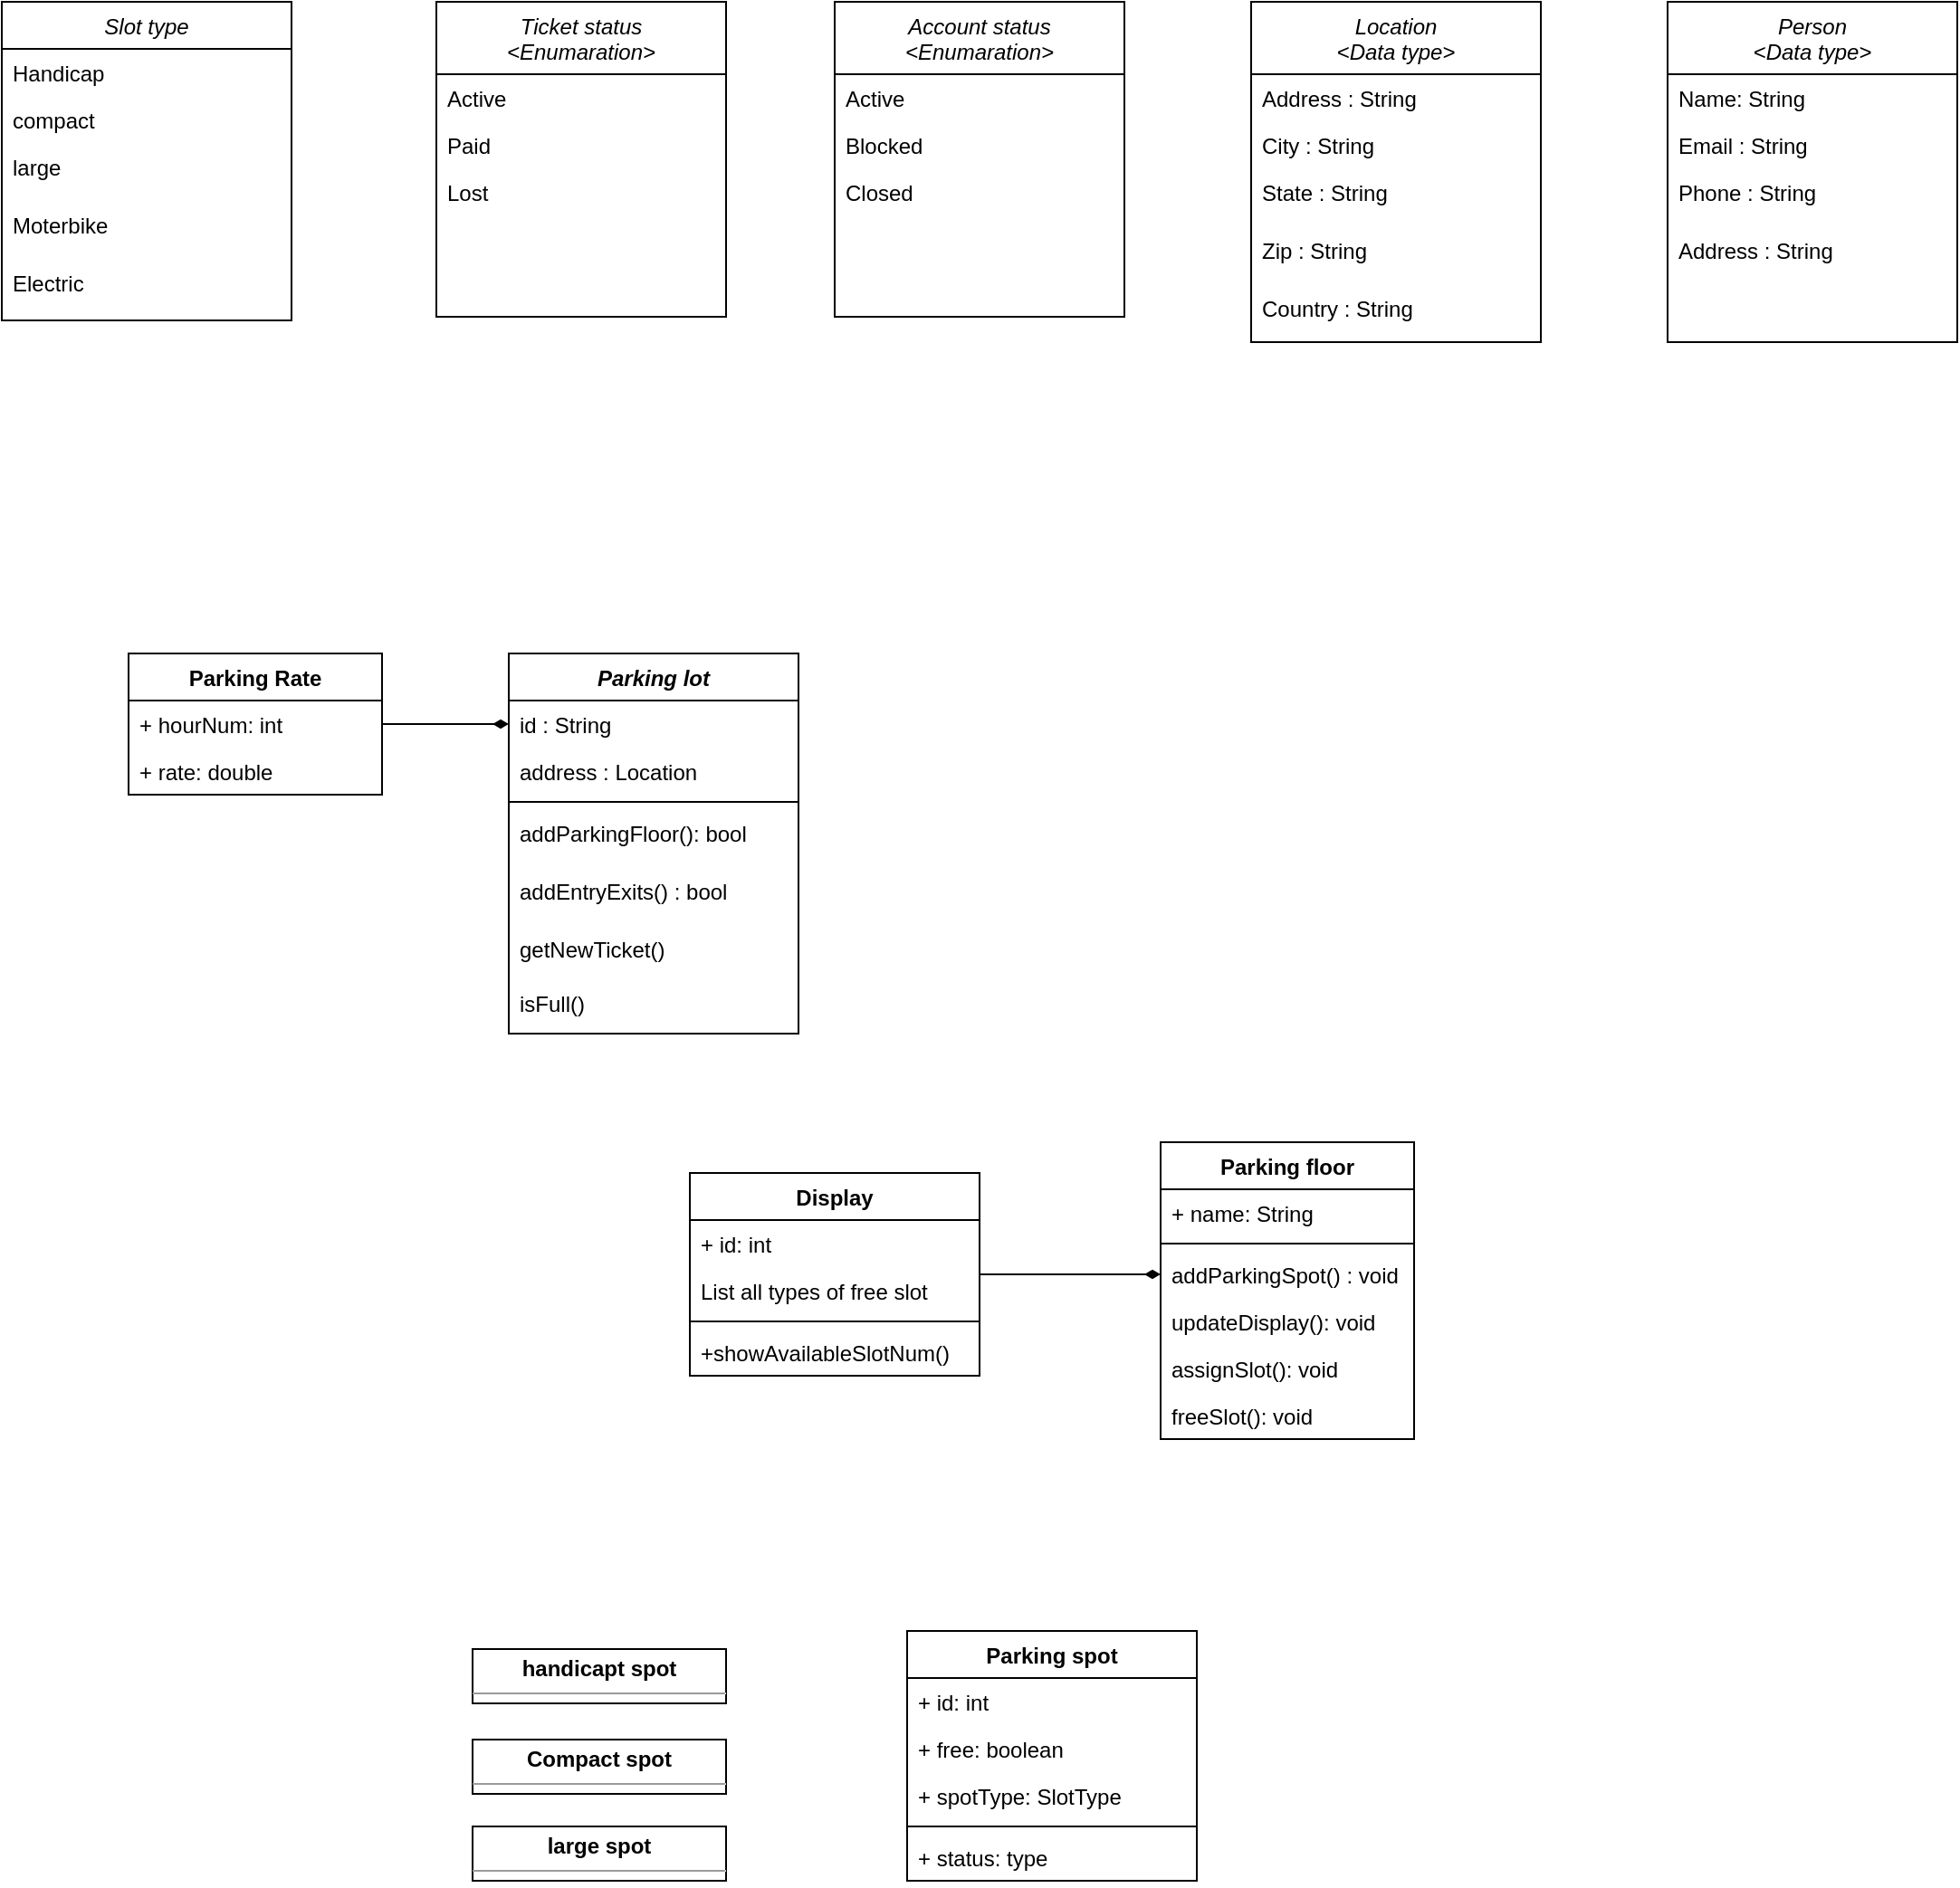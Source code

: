 <mxfile version="14.4.8" type="github">
  <diagram id="C5RBs43oDa-KdzZeNtuy" name="Page-1">
    <mxGraphModel dx="1426" dy="3253" grid="1" gridSize="10" guides="1" tooltips="1" connect="1" arrows="1" fold="1" page="1" pageScale="1" pageWidth="1654" pageHeight="2336" math="0" shadow="0">
      <root>
        <mxCell id="WIyWlLk6GJQsqaUBKTNV-0" />
        <mxCell id="WIyWlLk6GJQsqaUBKTNV-1" parent="WIyWlLk6GJQsqaUBKTNV-0" />
        <mxCell id="zkfFHV4jXpPFQw0GAbJ--0" value="Slot type" style="swimlane;fontStyle=2;align=center;verticalAlign=top;childLayout=stackLayout;horizontal=1;startSize=26;horizontalStack=0;resizeParent=1;resizeLast=0;collapsible=1;marginBottom=0;rounded=0;shadow=0;strokeWidth=1;" parent="WIyWlLk6GJQsqaUBKTNV-1" vertex="1">
          <mxGeometry x="30" y="-30" width="160" height="176" as="geometry">
            <mxRectangle x="230" y="140" width="160" height="26" as="alternateBounds" />
          </mxGeometry>
        </mxCell>
        <mxCell id="zkfFHV4jXpPFQw0GAbJ--1" value="Handicap" style="text;align=left;verticalAlign=top;spacingLeft=4;spacingRight=4;overflow=hidden;rotatable=0;points=[[0,0.5],[1,0.5]];portConstraint=eastwest;" parent="zkfFHV4jXpPFQw0GAbJ--0" vertex="1">
          <mxGeometry y="26" width="160" height="26" as="geometry" />
        </mxCell>
        <mxCell id="zkfFHV4jXpPFQw0GAbJ--2" value="compact" style="text;align=left;verticalAlign=top;spacingLeft=4;spacingRight=4;overflow=hidden;rotatable=0;points=[[0,0.5],[1,0.5]];portConstraint=eastwest;rounded=0;shadow=0;html=0;" parent="zkfFHV4jXpPFQw0GAbJ--0" vertex="1">
          <mxGeometry y="52" width="160" height="26" as="geometry" />
        </mxCell>
        <mxCell id="IZJayk3lvnDu-hb6GBfK-0" value="large" style="text;align=left;verticalAlign=top;spacingLeft=4;spacingRight=4;overflow=hidden;rotatable=0;points=[[0,0.5],[1,0.5]];portConstraint=eastwest;rounded=0;shadow=0;html=0;" parent="zkfFHV4jXpPFQw0GAbJ--0" vertex="1">
          <mxGeometry y="78" width="160" height="32" as="geometry" />
        </mxCell>
        <mxCell id="zkfFHV4jXpPFQw0GAbJ--3" value="Moterbike" style="text;align=left;verticalAlign=top;spacingLeft=4;spacingRight=4;overflow=hidden;rotatable=0;points=[[0,0.5],[1,0.5]];portConstraint=eastwest;rounded=0;shadow=0;html=0;" parent="zkfFHV4jXpPFQw0GAbJ--0" vertex="1">
          <mxGeometry y="110" width="160" height="32" as="geometry" />
        </mxCell>
        <mxCell id="aLDY6bKr768kCVnEgQFR-0" value="Electric" style="text;align=left;verticalAlign=top;spacingLeft=4;spacingRight=4;overflow=hidden;rotatable=0;points=[[0,0.5],[1,0.5]];portConstraint=eastwest;rounded=0;shadow=0;html=0;" vertex="1" parent="zkfFHV4jXpPFQw0GAbJ--0">
          <mxGeometry y="142" width="160" height="32" as="geometry" />
        </mxCell>
        <mxCell id="Fod4XT9fk3nyyHBI4y4Q-15" value="Ticket status&#xa;&lt;Enumaration&gt;" style="swimlane;fontStyle=2;align=center;verticalAlign=top;childLayout=stackLayout;horizontal=1;startSize=40;horizontalStack=0;resizeParent=1;resizeLast=0;collapsible=1;marginBottom=0;rounded=0;shadow=0;strokeWidth=1;" parent="WIyWlLk6GJQsqaUBKTNV-1" vertex="1">
          <mxGeometry x="270" y="-30" width="160" height="174" as="geometry">
            <mxRectangle x="230" y="140" width="160" height="26" as="alternateBounds" />
          </mxGeometry>
        </mxCell>
        <mxCell id="Fod4XT9fk3nyyHBI4y4Q-16" value="Active" style="text;align=left;verticalAlign=top;spacingLeft=4;spacingRight=4;overflow=hidden;rotatable=0;points=[[0,0.5],[1,0.5]];portConstraint=eastwest;" parent="Fod4XT9fk3nyyHBI4y4Q-15" vertex="1">
          <mxGeometry y="40" width="160" height="26" as="geometry" />
        </mxCell>
        <mxCell id="Fod4XT9fk3nyyHBI4y4Q-17" value="Paid" style="text;align=left;verticalAlign=top;spacingLeft=4;spacingRight=4;overflow=hidden;rotatable=0;points=[[0,0.5],[1,0.5]];portConstraint=eastwest;rounded=0;shadow=0;html=0;" parent="Fod4XT9fk3nyyHBI4y4Q-15" vertex="1">
          <mxGeometry y="66" width="160" height="26" as="geometry" />
        </mxCell>
        <mxCell id="Fod4XT9fk3nyyHBI4y4Q-18" value="Lost" style="text;align=left;verticalAlign=top;spacingLeft=4;spacingRight=4;overflow=hidden;rotatable=0;points=[[0,0.5],[1,0.5]];portConstraint=eastwest;rounded=0;shadow=0;html=0;" parent="Fod4XT9fk3nyyHBI4y4Q-15" vertex="1">
          <mxGeometry y="92" width="160" height="32" as="geometry" />
        </mxCell>
        <mxCell id="Fod4XT9fk3nyyHBI4y4Q-20" value="Account status&#xa;&lt;Enumaration&gt;" style="swimlane;fontStyle=2;align=center;verticalAlign=top;childLayout=stackLayout;horizontal=1;startSize=40;horizontalStack=0;resizeParent=1;resizeLast=0;collapsible=1;marginBottom=0;rounded=0;shadow=0;strokeWidth=1;" parent="WIyWlLk6GJQsqaUBKTNV-1" vertex="1">
          <mxGeometry x="490" y="-30" width="160" height="174" as="geometry">
            <mxRectangle x="230" y="140" width="160" height="26" as="alternateBounds" />
          </mxGeometry>
        </mxCell>
        <mxCell id="Fod4XT9fk3nyyHBI4y4Q-21" value="Active" style="text;align=left;verticalAlign=top;spacingLeft=4;spacingRight=4;overflow=hidden;rotatable=0;points=[[0,0.5],[1,0.5]];portConstraint=eastwest;" parent="Fod4XT9fk3nyyHBI4y4Q-20" vertex="1">
          <mxGeometry y="40" width="160" height="26" as="geometry" />
        </mxCell>
        <mxCell id="Fod4XT9fk3nyyHBI4y4Q-22" value="Blocked" style="text;align=left;verticalAlign=top;spacingLeft=4;spacingRight=4;overflow=hidden;rotatable=0;points=[[0,0.5],[1,0.5]];portConstraint=eastwest;rounded=0;shadow=0;html=0;" parent="Fod4XT9fk3nyyHBI4y4Q-20" vertex="1">
          <mxGeometry y="66" width="160" height="26" as="geometry" />
        </mxCell>
        <mxCell id="Fod4XT9fk3nyyHBI4y4Q-23" value="Closed" style="text;align=left;verticalAlign=top;spacingLeft=4;spacingRight=4;overflow=hidden;rotatable=0;points=[[0,0.5],[1,0.5]];portConstraint=eastwest;rounded=0;shadow=0;html=0;" parent="Fod4XT9fk3nyyHBI4y4Q-20" vertex="1">
          <mxGeometry y="92" width="160" height="32" as="geometry" />
        </mxCell>
        <mxCell id="Fod4XT9fk3nyyHBI4y4Q-24" value="Location&#xa;&lt;Data type&gt;" style="swimlane;fontStyle=2;align=center;verticalAlign=top;childLayout=stackLayout;horizontal=1;startSize=40;horizontalStack=0;resizeParent=1;resizeLast=0;collapsible=1;marginBottom=0;rounded=0;shadow=0;strokeWidth=1;" parent="WIyWlLk6GJQsqaUBKTNV-1" vertex="1">
          <mxGeometry x="720" y="-30" width="160" height="188" as="geometry">
            <mxRectangle x="230" y="140" width="160" height="26" as="alternateBounds" />
          </mxGeometry>
        </mxCell>
        <mxCell id="Fod4XT9fk3nyyHBI4y4Q-25" value="Address : String" style="text;align=left;verticalAlign=top;spacingLeft=4;spacingRight=4;overflow=hidden;rotatable=0;points=[[0,0.5],[1,0.5]];portConstraint=eastwest;" parent="Fod4XT9fk3nyyHBI4y4Q-24" vertex="1">
          <mxGeometry y="40" width="160" height="26" as="geometry" />
        </mxCell>
        <mxCell id="Fod4XT9fk3nyyHBI4y4Q-26" value="City : String" style="text;align=left;verticalAlign=top;spacingLeft=4;spacingRight=4;overflow=hidden;rotatable=0;points=[[0,0.5],[1,0.5]];portConstraint=eastwest;rounded=0;shadow=0;html=0;" parent="Fod4XT9fk3nyyHBI4y4Q-24" vertex="1">
          <mxGeometry y="66" width="160" height="26" as="geometry" />
        </mxCell>
        <mxCell id="Fod4XT9fk3nyyHBI4y4Q-27" value="State : String" style="text;align=left;verticalAlign=top;spacingLeft=4;spacingRight=4;overflow=hidden;rotatable=0;points=[[0,0.5],[1,0.5]];portConstraint=eastwest;rounded=0;shadow=0;html=0;" parent="Fod4XT9fk3nyyHBI4y4Q-24" vertex="1">
          <mxGeometry y="92" width="160" height="32" as="geometry" />
        </mxCell>
        <mxCell id="Fod4XT9fk3nyyHBI4y4Q-28" value="Zip : String" style="text;align=left;verticalAlign=top;spacingLeft=4;spacingRight=4;overflow=hidden;rotatable=0;points=[[0,0.5],[1,0.5]];portConstraint=eastwest;rounded=0;shadow=0;html=0;" parent="Fod4XT9fk3nyyHBI4y4Q-24" vertex="1">
          <mxGeometry y="124" width="160" height="32" as="geometry" />
        </mxCell>
        <mxCell id="Fod4XT9fk3nyyHBI4y4Q-29" value="Country : String" style="text;align=left;verticalAlign=top;spacingLeft=4;spacingRight=4;overflow=hidden;rotatable=0;points=[[0,0.5],[1,0.5]];portConstraint=eastwest;rounded=0;shadow=0;html=0;" parent="Fod4XT9fk3nyyHBI4y4Q-24" vertex="1">
          <mxGeometry y="156" width="160" height="32" as="geometry" />
        </mxCell>
        <mxCell id="Fod4XT9fk3nyyHBI4y4Q-30" value="Person&#xa;&lt;Data type&gt;" style="swimlane;fontStyle=2;align=center;verticalAlign=top;childLayout=stackLayout;horizontal=1;startSize=40;horizontalStack=0;resizeParent=1;resizeLast=0;collapsible=1;marginBottom=0;rounded=0;shadow=0;strokeWidth=1;" parent="WIyWlLk6GJQsqaUBKTNV-1" vertex="1">
          <mxGeometry x="950" y="-30" width="160" height="188" as="geometry">
            <mxRectangle x="230" y="140" width="160" height="26" as="alternateBounds" />
          </mxGeometry>
        </mxCell>
        <mxCell id="Fod4XT9fk3nyyHBI4y4Q-31" value="Name: String" style="text;align=left;verticalAlign=top;spacingLeft=4;spacingRight=4;overflow=hidden;rotatable=0;points=[[0,0.5],[1,0.5]];portConstraint=eastwest;" parent="Fod4XT9fk3nyyHBI4y4Q-30" vertex="1">
          <mxGeometry y="40" width="160" height="26" as="geometry" />
        </mxCell>
        <mxCell id="Fod4XT9fk3nyyHBI4y4Q-32" value="Email : String" style="text;align=left;verticalAlign=top;spacingLeft=4;spacingRight=4;overflow=hidden;rotatable=0;points=[[0,0.5],[1,0.5]];portConstraint=eastwest;rounded=0;shadow=0;html=0;" parent="Fod4XT9fk3nyyHBI4y4Q-30" vertex="1">
          <mxGeometry y="66" width="160" height="26" as="geometry" />
        </mxCell>
        <mxCell id="Fod4XT9fk3nyyHBI4y4Q-33" value="Phone : String" style="text;align=left;verticalAlign=top;spacingLeft=4;spacingRight=4;overflow=hidden;rotatable=0;points=[[0,0.5],[1,0.5]];portConstraint=eastwest;rounded=0;shadow=0;html=0;" parent="Fod4XT9fk3nyyHBI4y4Q-30" vertex="1">
          <mxGeometry y="92" width="160" height="32" as="geometry" />
        </mxCell>
        <mxCell id="Fod4XT9fk3nyyHBI4y4Q-34" value="Address : String" style="text;align=left;verticalAlign=top;spacingLeft=4;spacingRight=4;overflow=hidden;rotatable=0;points=[[0,0.5],[1,0.5]];portConstraint=eastwest;rounded=0;shadow=0;html=0;" parent="Fod4XT9fk3nyyHBI4y4Q-30" vertex="1">
          <mxGeometry y="124" width="160" height="32" as="geometry" />
        </mxCell>
        <mxCell id="aLDY6bKr768kCVnEgQFR-1" value="Parking lot" style="swimlane;fontStyle=3;align=center;verticalAlign=top;childLayout=stackLayout;horizontal=1;startSize=26;horizontalStack=0;resizeParent=1;resizeLast=0;collapsible=1;marginBottom=0;rounded=0;shadow=0;strokeWidth=1;" vertex="1" parent="WIyWlLk6GJQsqaUBKTNV-1">
          <mxGeometry x="310" y="330" width="160" height="210" as="geometry">
            <mxRectangle x="230" y="140" width="160" height="26" as="alternateBounds" />
          </mxGeometry>
        </mxCell>
        <mxCell id="aLDY6bKr768kCVnEgQFR-2" value="id : String" style="text;align=left;verticalAlign=top;spacingLeft=4;spacingRight=4;overflow=hidden;rotatable=0;points=[[0,0.5],[1,0.5]];portConstraint=eastwest;" vertex="1" parent="aLDY6bKr768kCVnEgQFR-1">
          <mxGeometry y="26" width="160" height="26" as="geometry" />
        </mxCell>
        <mxCell id="aLDY6bKr768kCVnEgQFR-3" value="address : Location" style="text;align=left;verticalAlign=top;spacingLeft=4;spacingRight=4;overflow=hidden;rotatable=0;points=[[0,0.5],[1,0.5]];portConstraint=eastwest;rounded=0;shadow=0;html=0;" vertex="1" parent="aLDY6bKr768kCVnEgQFR-1">
          <mxGeometry y="52" width="160" height="26" as="geometry" />
        </mxCell>
        <mxCell id="aLDY6bKr768kCVnEgQFR-8" value="" style="line;strokeWidth=1;fillColor=none;align=left;verticalAlign=middle;spacingTop=-1;spacingLeft=3;spacingRight=3;rotatable=0;labelPosition=right;points=[];portConstraint=eastwest;" vertex="1" parent="aLDY6bKr768kCVnEgQFR-1">
          <mxGeometry y="78" width="160" height="8" as="geometry" />
        </mxCell>
        <mxCell id="aLDY6bKr768kCVnEgQFR-4" value="addParkingFloor(): bool" style="text;align=left;verticalAlign=top;spacingLeft=4;spacingRight=4;overflow=hidden;rotatable=0;points=[[0,0.5],[1,0.5]];portConstraint=eastwest;rounded=0;shadow=0;html=0;" vertex="1" parent="aLDY6bKr768kCVnEgQFR-1">
          <mxGeometry y="86" width="160" height="32" as="geometry" />
        </mxCell>
        <mxCell id="aLDY6bKr768kCVnEgQFR-5" value="addEntryExits() : bool" style="text;align=left;verticalAlign=top;spacingLeft=4;spacingRight=4;overflow=hidden;rotatable=0;points=[[0,0.5],[1,0.5]];portConstraint=eastwest;rounded=0;shadow=0;html=0;" vertex="1" parent="aLDY6bKr768kCVnEgQFR-1">
          <mxGeometry y="118" width="160" height="32" as="geometry" />
        </mxCell>
        <mxCell id="aLDY6bKr768kCVnEgQFR-6" value="getNewTicket()" style="text;align=left;verticalAlign=top;spacingLeft=4;spacingRight=4;overflow=hidden;rotatable=0;points=[[0,0.5],[1,0.5]];portConstraint=eastwest;rounded=0;shadow=0;html=0;" vertex="1" parent="aLDY6bKr768kCVnEgQFR-1">
          <mxGeometry y="150" width="160" height="30" as="geometry" />
        </mxCell>
        <mxCell id="aLDY6bKr768kCVnEgQFR-9" value="isFull()" style="text;align=left;verticalAlign=top;spacingLeft=4;spacingRight=4;overflow=hidden;rotatable=0;points=[[0,0.5],[1,0.5]];portConstraint=eastwest;rounded=0;shadow=0;html=0;" vertex="1" parent="aLDY6bKr768kCVnEgQFR-1">
          <mxGeometry y="180" width="160" height="30" as="geometry" />
        </mxCell>
        <mxCell id="aLDY6bKr768kCVnEgQFR-14" style="edgeStyle=orthogonalEdgeStyle;rounded=0;orthogonalLoop=1;jettySize=auto;html=1;entryX=0;entryY=0.5;entryDx=0;entryDy=0;endArrow=diamondThin;endFill=1;" edge="1" parent="WIyWlLk6GJQsqaUBKTNV-1" source="aLDY6bKr768kCVnEgQFR-10" target="aLDY6bKr768kCVnEgQFR-2">
          <mxGeometry relative="1" as="geometry" />
        </mxCell>
        <mxCell id="aLDY6bKr768kCVnEgQFR-10" value="Parking Rate" style="swimlane;fontStyle=1;childLayout=stackLayout;horizontal=1;startSize=26;fillColor=none;horizontalStack=0;resizeParent=1;resizeParentMax=0;resizeLast=0;collapsible=1;marginBottom=0;" vertex="1" parent="WIyWlLk6GJQsqaUBKTNV-1">
          <mxGeometry x="100" y="330" width="140" height="78" as="geometry" />
        </mxCell>
        <mxCell id="aLDY6bKr768kCVnEgQFR-11" value="+ hourNum: int" style="text;strokeColor=none;fillColor=none;align=left;verticalAlign=top;spacingLeft=4;spacingRight=4;overflow=hidden;rotatable=0;points=[[0,0.5],[1,0.5]];portConstraint=eastwest;" vertex="1" parent="aLDY6bKr768kCVnEgQFR-10">
          <mxGeometry y="26" width="140" height="26" as="geometry" />
        </mxCell>
        <mxCell id="aLDY6bKr768kCVnEgQFR-12" value="+ rate: double" style="text;strokeColor=none;fillColor=none;align=left;verticalAlign=top;spacingLeft=4;spacingRight=4;overflow=hidden;rotatable=0;points=[[0,0.5],[1,0.5]];portConstraint=eastwest;" vertex="1" parent="aLDY6bKr768kCVnEgQFR-10">
          <mxGeometry y="52" width="140" height="26" as="geometry" />
        </mxCell>
        <mxCell id="aLDY6bKr768kCVnEgQFR-15" value="Parking floor" style="swimlane;fontStyle=1;childLayout=stackLayout;horizontal=1;startSize=26;fillColor=none;horizontalStack=0;resizeParent=1;resizeParentMax=0;resizeLast=0;collapsible=1;marginBottom=0;" vertex="1" parent="WIyWlLk6GJQsqaUBKTNV-1">
          <mxGeometry x="670" y="600" width="140" height="164" as="geometry" />
        </mxCell>
        <mxCell id="aLDY6bKr768kCVnEgQFR-16" value="+ name: String" style="text;strokeColor=none;fillColor=none;align=left;verticalAlign=top;spacingLeft=4;spacingRight=4;overflow=hidden;rotatable=0;points=[[0,0.5],[1,0.5]];portConstraint=eastwest;" vertex="1" parent="aLDY6bKr768kCVnEgQFR-15">
          <mxGeometry y="26" width="140" height="26" as="geometry" />
        </mxCell>
        <mxCell id="aLDY6bKr768kCVnEgQFR-19" value="" style="line;strokeWidth=1;fillColor=none;align=left;verticalAlign=middle;spacingTop=-1;spacingLeft=3;spacingRight=3;rotatable=0;labelPosition=right;points=[];portConstraint=eastwest;" vertex="1" parent="aLDY6bKr768kCVnEgQFR-15">
          <mxGeometry y="52" width="140" height="8" as="geometry" />
        </mxCell>
        <mxCell id="aLDY6bKr768kCVnEgQFR-17" value="addParkingSpot() : void" style="text;fillColor=none;align=left;verticalAlign=top;spacingLeft=4;spacingRight=4;overflow=hidden;rotatable=0;points=[[0,0.5],[1,0.5]];portConstraint=eastwest;" vertex="1" parent="aLDY6bKr768kCVnEgQFR-15">
          <mxGeometry y="60" width="140" height="26" as="geometry" />
        </mxCell>
        <mxCell id="aLDY6bKr768kCVnEgQFR-18" value="updateDisplay(): void" style="text;strokeColor=none;fillColor=none;align=left;verticalAlign=top;spacingLeft=4;spacingRight=4;overflow=hidden;rotatable=0;points=[[0,0.5],[1,0.5]];portConstraint=eastwest;" vertex="1" parent="aLDY6bKr768kCVnEgQFR-15">
          <mxGeometry y="86" width="140" height="26" as="geometry" />
        </mxCell>
        <mxCell id="aLDY6bKr768kCVnEgQFR-21" value="assignSlot(): void" style="text;strokeColor=none;fillColor=none;align=left;verticalAlign=top;spacingLeft=4;spacingRight=4;overflow=hidden;rotatable=0;points=[[0,0.5],[1,0.5]];portConstraint=eastwest;" vertex="1" parent="aLDY6bKr768kCVnEgQFR-15">
          <mxGeometry y="112" width="140" height="26" as="geometry" />
        </mxCell>
        <mxCell id="aLDY6bKr768kCVnEgQFR-22" value="freeSlot(): void" style="text;strokeColor=none;fillColor=none;align=left;verticalAlign=top;spacingLeft=4;spacingRight=4;overflow=hidden;rotatable=0;points=[[0,0.5],[1,0.5]];portConstraint=eastwest;" vertex="1" parent="aLDY6bKr768kCVnEgQFR-15">
          <mxGeometry y="138" width="140" height="26" as="geometry" />
        </mxCell>
        <mxCell id="aLDY6bKr768kCVnEgQFR-37" style="edgeStyle=orthogonalEdgeStyle;rounded=0;orthogonalLoop=1;jettySize=auto;html=1;entryX=0;entryY=0.5;entryDx=0;entryDy=0;endArrow=diamondThin;endFill=1;" edge="1" parent="WIyWlLk6GJQsqaUBKTNV-1" source="aLDY6bKr768kCVnEgQFR-31" target="aLDY6bKr768kCVnEgQFR-17">
          <mxGeometry relative="1" as="geometry" />
        </mxCell>
        <mxCell id="aLDY6bKr768kCVnEgQFR-31" value="Display" style="swimlane;fontStyle=1;align=center;verticalAlign=top;childLayout=stackLayout;horizontal=1;startSize=26;horizontalStack=0;resizeParent=1;resizeParentMax=0;resizeLast=0;collapsible=1;marginBottom=0;strokeColor=#000000;" vertex="1" parent="WIyWlLk6GJQsqaUBKTNV-1">
          <mxGeometry x="410" y="617" width="160" height="112" as="geometry" />
        </mxCell>
        <mxCell id="aLDY6bKr768kCVnEgQFR-32" value="+ id: int" style="text;strokeColor=none;fillColor=none;align=left;verticalAlign=top;spacingLeft=4;spacingRight=4;overflow=hidden;rotatable=0;points=[[0,0.5],[1,0.5]];portConstraint=eastwest;" vertex="1" parent="aLDY6bKr768kCVnEgQFR-31">
          <mxGeometry y="26" width="160" height="26" as="geometry" />
        </mxCell>
        <mxCell id="aLDY6bKr768kCVnEgQFR-35" value="List all types of free slot" style="text;strokeColor=none;fillColor=none;align=left;verticalAlign=top;spacingLeft=4;spacingRight=4;overflow=hidden;rotatable=0;points=[[0,0.5],[1,0.5]];portConstraint=eastwest;" vertex="1" parent="aLDY6bKr768kCVnEgQFR-31">
          <mxGeometry y="52" width="160" height="26" as="geometry" />
        </mxCell>
        <mxCell id="aLDY6bKr768kCVnEgQFR-33" value="" style="line;strokeWidth=1;fillColor=none;align=left;verticalAlign=middle;spacingTop=-1;spacingLeft=3;spacingRight=3;rotatable=0;labelPosition=right;points=[];portConstraint=eastwest;" vertex="1" parent="aLDY6bKr768kCVnEgQFR-31">
          <mxGeometry y="78" width="160" height="8" as="geometry" />
        </mxCell>
        <mxCell id="aLDY6bKr768kCVnEgQFR-34" value="+showAvailableSlotNum() " style="text;strokeColor=none;fillColor=none;align=left;verticalAlign=top;spacingLeft=4;spacingRight=4;overflow=hidden;rotatable=0;points=[[0,0.5],[1,0.5]];portConstraint=eastwest;" vertex="1" parent="aLDY6bKr768kCVnEgQFR-31">
          <mxGeometry y="86" width="160" height="26" as="geometry" />
        </mxCell>
        <mxCell id="aLDY6bKr768kCVnEgQFR-38" value="Parking spot" style="swimlane;fontStyle=1;align=center;verticalAlign=top;childLayout=stackLayout;horizontal=1;startSize=26;horizontalStack=0;resizeParent=1;resizeParentMax=0;resizeLast=0;collapsible=1;marginBottom=0;strokeColor=#000000;" vertex="1" parent="WIyWlLk6GJQsqaUBKTNV-1">
          <mxGeometry x="530" y="870" width="160" height="138" as="geometry" />
        </mxCell>
        <mxCell id="aLDY6bKr768kCVnEgQFR-39" value="+ id: int" style="text;strokeColor=none;fillColor=none;align=left;verticalAlign=top;spacingLeft=4;spacingRight=4;overflow=hidden;rotatable=0;points=[[0,0.5],[1,0.5]];portConstraint=eastwest;" vertex="1" parent="aLDY6bKr768kCVnEgQFR-38">
          <mxGeometry y="26" width="160" height="26" as="geometry" />
        </mxCell>
        <mxCell id="aLDY6bKr768kCVnEgQFR-47" value="+ free: boolean" style="text;strokeColor=none;fillColor=none;align=left;verticalAlign=top;spacingLeft=4;spacingRight=4;overflow=hidden;rotatable=0;points=[[0,0.5],[1,0.5]];portConstraint=eastwest;" vertex="1" parent="aLDY6bKr768kCVnEgQFR-38">
          <mxGeometry y="52" width="160" height="26" as="geometry" />
        </mxCell>
        <mxCell id="aLDY6bKr768kCVnEgQFR-46" value="+ spotType: SlotType" style="text;strokeColor=none;fillColor=none;align=left;verticalAlign=top;spacingLeft=4;spacingRight=4;overflow=hidden;rotatable=0;points=[[0,0.5],[1,0.5]];portConstraint=eastwest;" vertex="1" parent="aLDY6bKr768kCVnEgQFR-38">
          <mxGeometry y="78" width="160" height="26" as="geometry" />
        </mxCell>
        <mxCell id="aLDY6bKr768kCVnEgQFR-40" value="" style="line;strokeWidth=1;fillColor=none;align=left;verticalAlign=middle;spacingTop=-1;spacingLeft=3;spacingRight=3;rotatable=0;labelPosition=right;points=[];portConstraint=eastwest;" vertex="1" parent="aLDY6bKr768kCVnEgQFR-38">
          <mxGeometry y="104" width="160" height="8" as="geometry" />
        </mxCell>
        <mxCell id="aLDY6bKr768kCVnEgQFR-41" value="+ status: type" style="text;strokeColor=none;fillColor=none;align=left;verticalAlign=top;spacingLeft=4;spacingRight=4;overflow=hidden;rotatable=0;points=[[0,0.5],[1,0.5]];portConstraint=eastwest;" vertex="1" parent="aLDY6bKr768kCVnEgQFR-38">
          <mxGeometry y="112" width="160" height="26" as="geometry" />
        </mxCell>
        <mxCell id="aLDY6bKr768kCVnEgQFR-48" value="&lt;p style=&quot;margin: 0px ; margin-top: 4px ; text-align: center&quot;&gt;&lt;b&gt;handicapt spot&lt;/b&gt;&lt;/p&gt;&lt;hr size=&quot;1&quot;&gt;&lt;div style=&quot;height: 2px&quot;&gt;&lt;/div&gt;" style="verticalAlign=top;align=left;overflow=fill;fontSize=12;fontFamily=Helvetica;html=1;strokeColor=#000000;" vertex="1" parent="WIyWlLk6GJQsqaUBKTNV-1">
          <mxGeometry x="290" y="880" width="140" height="30" as="geometry" />
        </mxCell>
        <mxCell id="aLDY6bKr768kCVnEgQFR-49" value="&lt;p style=&quot;margin: 0px ; margin-top: 4px ; text-align: center&quot;&gt;&lt;b&gt;Compact spot&lt;/b&gt;&lt;/p&gt;&lt;hr size=&quot;1&quot;&gt;&lt;div style=&quot;height: 2px&quot;&gt;&lt;/div&gt;" style="verticalAlign=top;align=left;overflow=fill;fontSize=12;fontFamily=Helvetica;html=1;strokeColor=#000000;" vertex="1" parent="WIyWlLk6GJQsqaUBKTNV-1">
          <mxGeometry x="290" y="930" width="140" height="30" as="geometry" />
        </mxCell>
        <mxCell id="aLDY6bKr768kCVnEgQFR-51" value="&lt;p style=&quot;margin: 0px ; margin-top: 4px ; text-align: center&quot;&gt;&lt;b&gt;large spot&lt;/b&gt;&lt;/p&gt;&lt;hr size=&quot;1&quot;&gt;&lt;div style=&quot;height: 2px&quot;&gt;&lt;/div&gt;" style="verticalAlign=top;align=left;overflow=fill;fontSize=12;fontFamily=Helvetica;html=1;strokeColor=#000000;" vertex="1" parent="WIyWlLk6GJQsqaUBKTNV-1">
          <mxGeometry x="290" y="978" width="140" height="30" as="geometry" />
        </mxCell>
      </root>
    </mxGraphModel>
  </diagram>
</mxfile>
